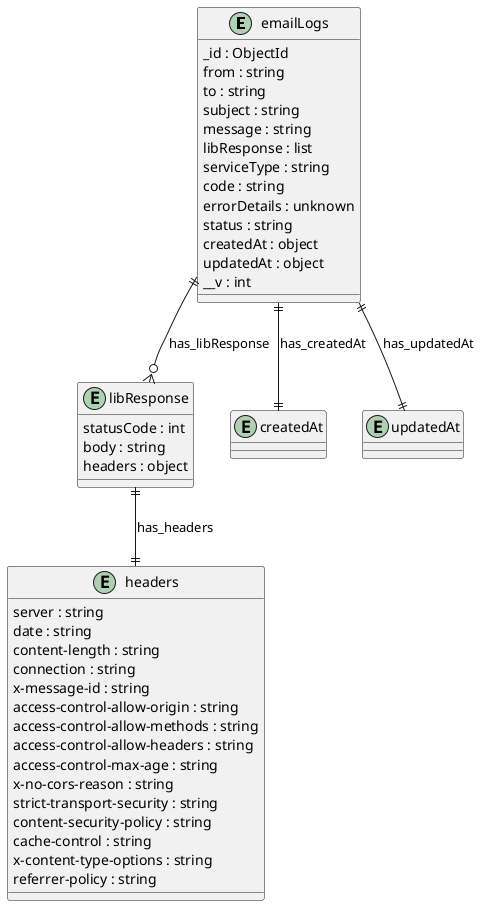 @startuml emailLogs_Diagram

entity "emailLogs" as emailLogs {
  _id : ObjectId
  from : string
  to : string
  subject : string
  message : string
  libResponse : list
  serviceType : string
  code : string
  errorDetails : unknown
  status : string
  createdAt : object
  updatedAt : object
  __v : int
}

entity "libResponse" as libResponse {
  statusCode : int
  body : string
  headers : object
}

entity "headers" as headers {
  server : string
  date : string
  content-length : string
  connection : string
  x-message-id : string
  access-control-allow-origin : string
  access-control-allow-methods : string
  access-control-allow-headers : string
  access-control-max-age : string
  x-no-cors-reason : string
  strict-transport-security : string
  content-security-policy : string
  cache-control : string
  x-content-type-options : string
  referrer-policy : string
}

entity "createdAt" as createdAt {
}

entity "updatedAt" as updatedAt {
}

' // Relationships
emailLogs ||--o{ libResponse : has_libResponse
libResponse ||--|| headers : has_headers
emailLogs ||--|| createdAt : has_createdAt
emailLogs ||--|| updatedAt : has_updatedAt
@enduml